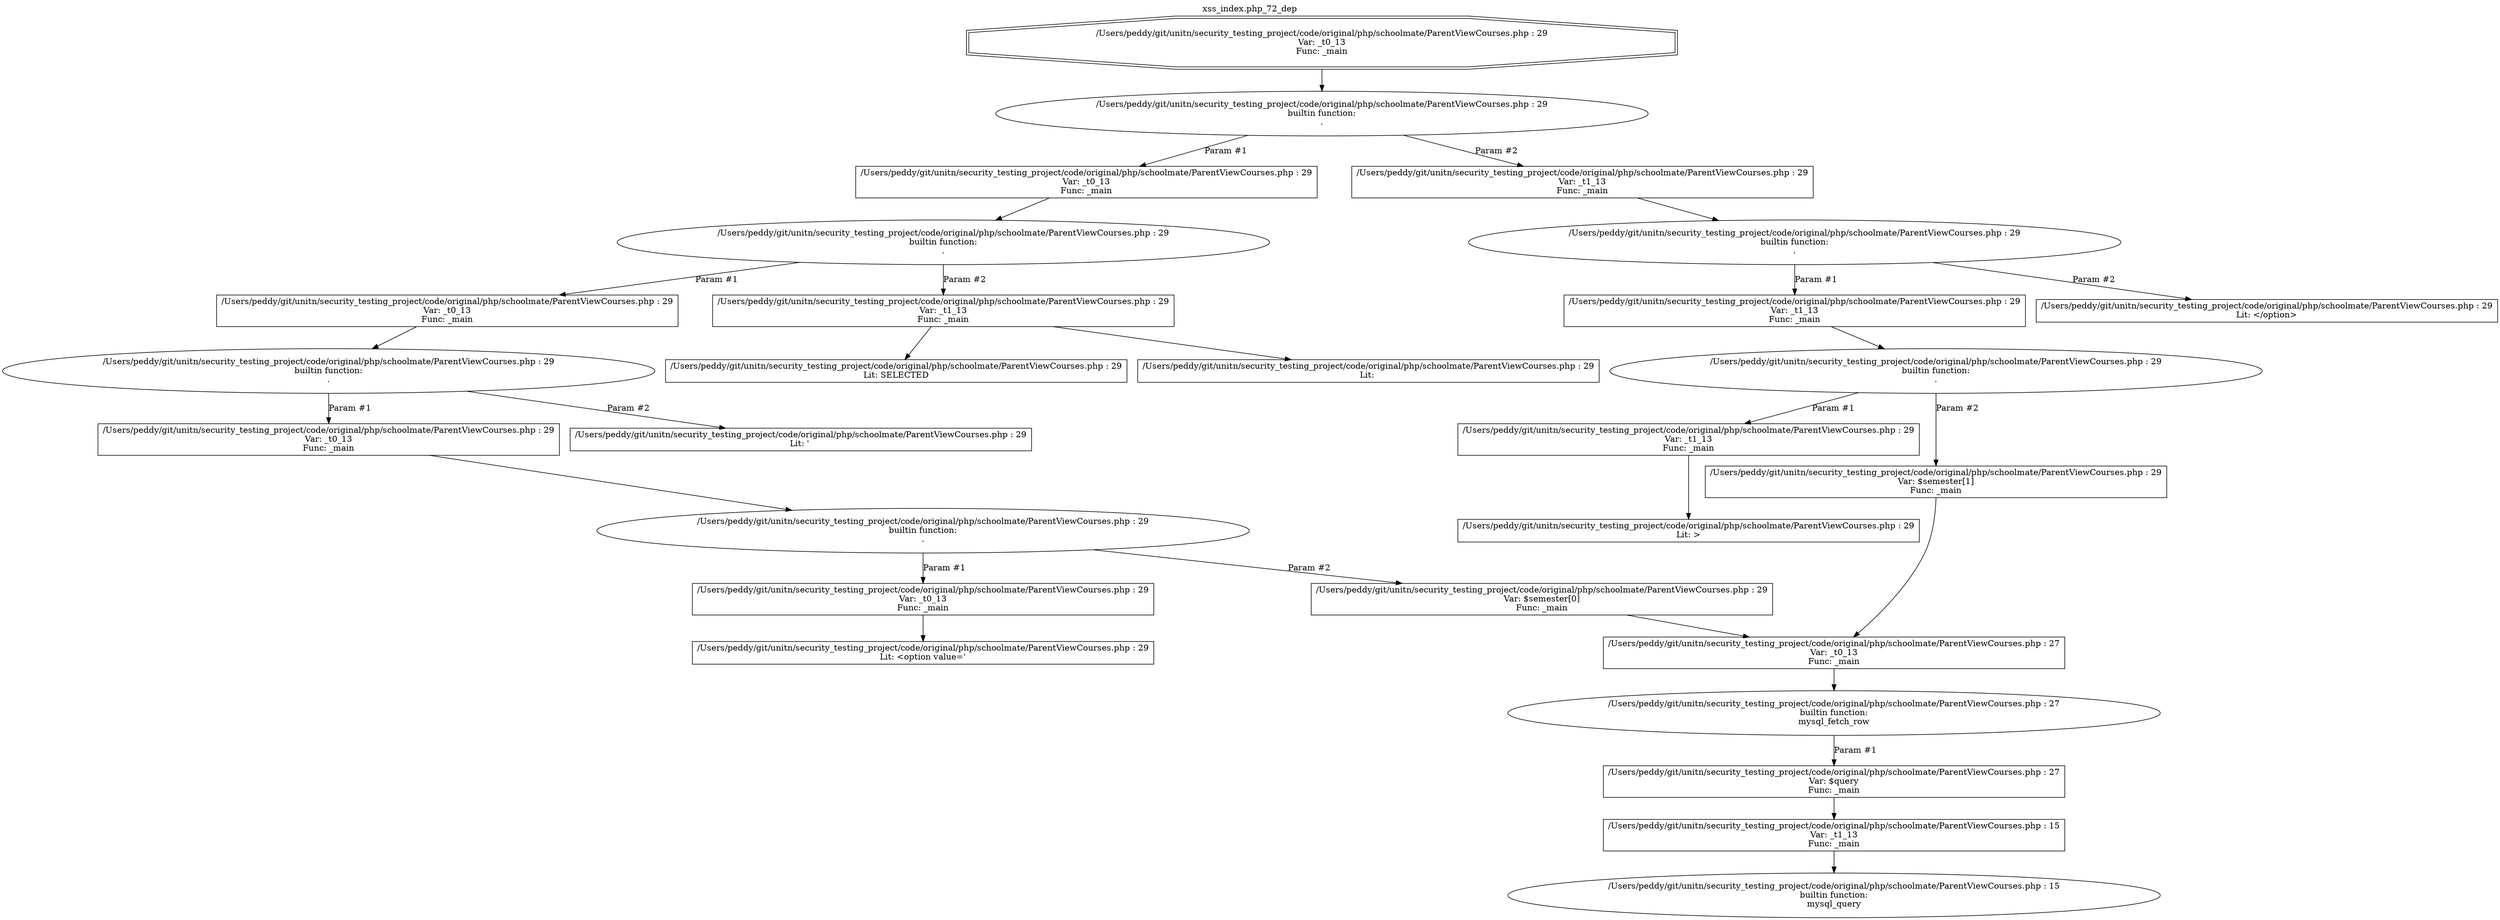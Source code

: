 digraph cfg {
  label="xss_index.php_72_dep";
  labelloc=t;
  n1 [shape=doubleoctagon, label="/Users/peddy/git/unitn/security_testing_project/code/original/php/schoolmate/ParentViewCourses.php : 29\nVar: _t0_13\nFunc: _main\n"];
  n2 [shape=ellipse, label="/Users/peddy/git/unitn/security_testing_project/code/original/php/schoolmate/ParentViewCourses.php : 29\nbuiltin function:\n.\n"];
  n3 [shape=box, label="/Users/peddy/git/unitn/security_testing_project/code/original/php/schoolmate/ParentViewCourses.php : 29\nVar: _t0_13\nFunc: _main\n"];
  n4 [shape=ellipse, label="/Users/peddy/git/unitn/security_testing_project/code/original/php/schoolmate/ParentViewCourses.php : 29\nbuiltin function:\n.\n"];
  n5 [shape=box, label="/Users/peddy/git/unitn/security_testing_project/code/original/php/schoolmate/ParentViewCourses.php : 29\nVar: _t0_13\nFunc: _main\n"];
  n6 [shape=ellipse, label="/Users/peddy/git/unitn/security_testing_project/code/original/php/schoolmate/ParentViewCourses.php : 29\nbuiltin function:\n.\n"];
  n7 [shape=box, label="/Users/peddy/git/unitn/security_testing_project/code/original/php/schoolmate/ParentViewCourses.php : 29\nVar: _t0_13\nFunc: _main\n"];
  n8 [shape=ellipse, label="/Users/peddy/git/unitn/security_testing_project/code/original/php/schoolmate/ParentViewCourses.php : 29\nbuiltin function:\n.\n"];
  n9 [shape=box, label="/Users/peddy/git/unitn/security_testing_project/code/original/php/schoolmate/ParentViewCourses.php : 29\nVar: _t0_13\nFunc: _main\n"];
  n10 [shape=box, label="/Users/peddy/git/unitn/security_testing_project/code/original/php/schoolmate/ParentViewCourses.php : 29\nLit: <option value='\n"];
  n11 [shape=box, label="/Users/peddy/git/unitn/security_testing_project/code/original/php/schoolmate/ParentViewCourses.php : 29\nVar: $semester[0]\nFunc: _main\n"];
  n12 [shape=box, label="/Users/peddy/git/unitn/security_testing_project/code/original/php/schoolmate/ParentViewCourses.php : 27\nVar: _t0_13\nFunc: _main\n"];
  n13 [shape=ellipse, label="/Users/peddy/git/unitn/security_testing_project/code/original/php/schoolmate/ParentViewCourses.php : 27\nbuiltin function:\nmysql_fetch_row\n"];
  n14 [shape=box, label="/Users/peddy/git/unitn/security_testing_project/code/original/php/schoolmate/ParentViewCourses.php : 27\nVar: $query\nFunc: _main\n"];
  n15 [shape=box, label="/Users/peddy/git/unitn/security_testing_project/code/original/php/schoolmate/ParentViewCourses.php : 15\nVar: _t1_13\nFunc: _main\n"];
  n16 [shape=ellipse, label="/Users/peddy/git/unitn/security_testing_project/code/original/php/schoolmate/ParentViewCourses.php : 15\nbuiltin function:\nmysql_query\n"];
  n17 [shape=box, label="/Users/peddy/git/unitn/security_testing_project/code/original/php/schoolmate/ParentViewCourses.php : 29\nLit: ' \n"];
  n18 [shape=box, label="/Users/peddy/git/unitn/security_testing_project/code/original/php/schoolmate/ParentViewCourses.php : 29\nVar: _t1_13\nFunc: _main\n"];
  n19 [shape=box, label="/Users/peddy/git/unitn/security_testing_project/code/original/php/schoolmate/ParentViewCourses.php : 29\nLit: SELECTED\n"];
  n20 [shape=box, label="/Users/peddy/git/unitn/security_testing_project/code/original/php/schoolmate/ParentViewCourses.php : 29\nLit: \n"];
  n21 [shape=box, label="/Users/peddy/git/unitn/security_testing_project/code/original/php/schoolmate/ParentViewCourses.php : 29\nVar: _t1_13\nFunc: _main\n"];
  n22 [shape=ellipse, label="/Users/peddy/git/unitn/security_testing_project/code/original/php/schoolmate/ParentViewCourses.php : 29\nbuiltin function:\n.\n"];
  n23 [shape=box, label="/Users/peddy/git/unitn/security_testing_project/code/original/php/schoolmate/ParentViewCourses.php : 29\nVar: _t1_13\nFunc: _main\n"];
  n24 [shape=ellipse, label="/Users/peddy/git/unitn/security_testing_project/code/original/php/schoolmate/ParentViewCourses.php : 29\nbuiltin function:\n.\n"];
  n25 [shape=box, label="/Users/peddy/git/unitn/security_testing_project/code/original/php/schoolmate/ParentViewCourses.php : 29\nVar: _t1_13\nFunc: _main\n"];
  n26 [shape=box, label="/Users/peddy/git/unitn/security_testing_project/code/original/php/schoolmate/ParentViewCourses.php : 29\nLit: >\n"];
  n27 [shape=box, label="/Users/peddy/git/unitn/security_testing_project/code/original/php/schoolmate/ParentViewCourses.php : 29\nVar: $semester[1]\nFunc: _main\n"];
  n28 [shape=box, label="/Users/peddy/git/unitn/security_testing_project/code/original/php/schoolmate/ParentViewCourses.php : 29\nLit: </option>\n"];
  n1 -> n2;
  n3 -> n4;
  n5 -> n6;
  n7 -> n8;
  n9 -> n10;
  n8 -> n9[label="Param #1"];
  n8 -> n11[label="Param #2"];
  n12 -> n13;
  n15 -> n16;
  n14 -> n15;
  n13 -> n14[label="Param #1"];
  n11 -> n12;
  n6 -> n7[label="Param #1"];
  n6 -> n17[label="Param #2"];
  n4 -> n5[label="Param #1"];
  n4 -> n18[label="Param #2"];
  n18 -> n19;
  n18 -> n20;
  n2 -> n3[label="Param #1"];
  n2 -> n21[label="Param #2"];
  n21 -> n22;
  n23 -> n24;
  n25 -> n26;
  n24 -> n25[label="Param #1"];
  n24 -> n27[label="Param #2"];
  n27 -> n12;
  n22 -> n23[label="Param #1"];
  n22 -> n28[label="Param #2"];
}
